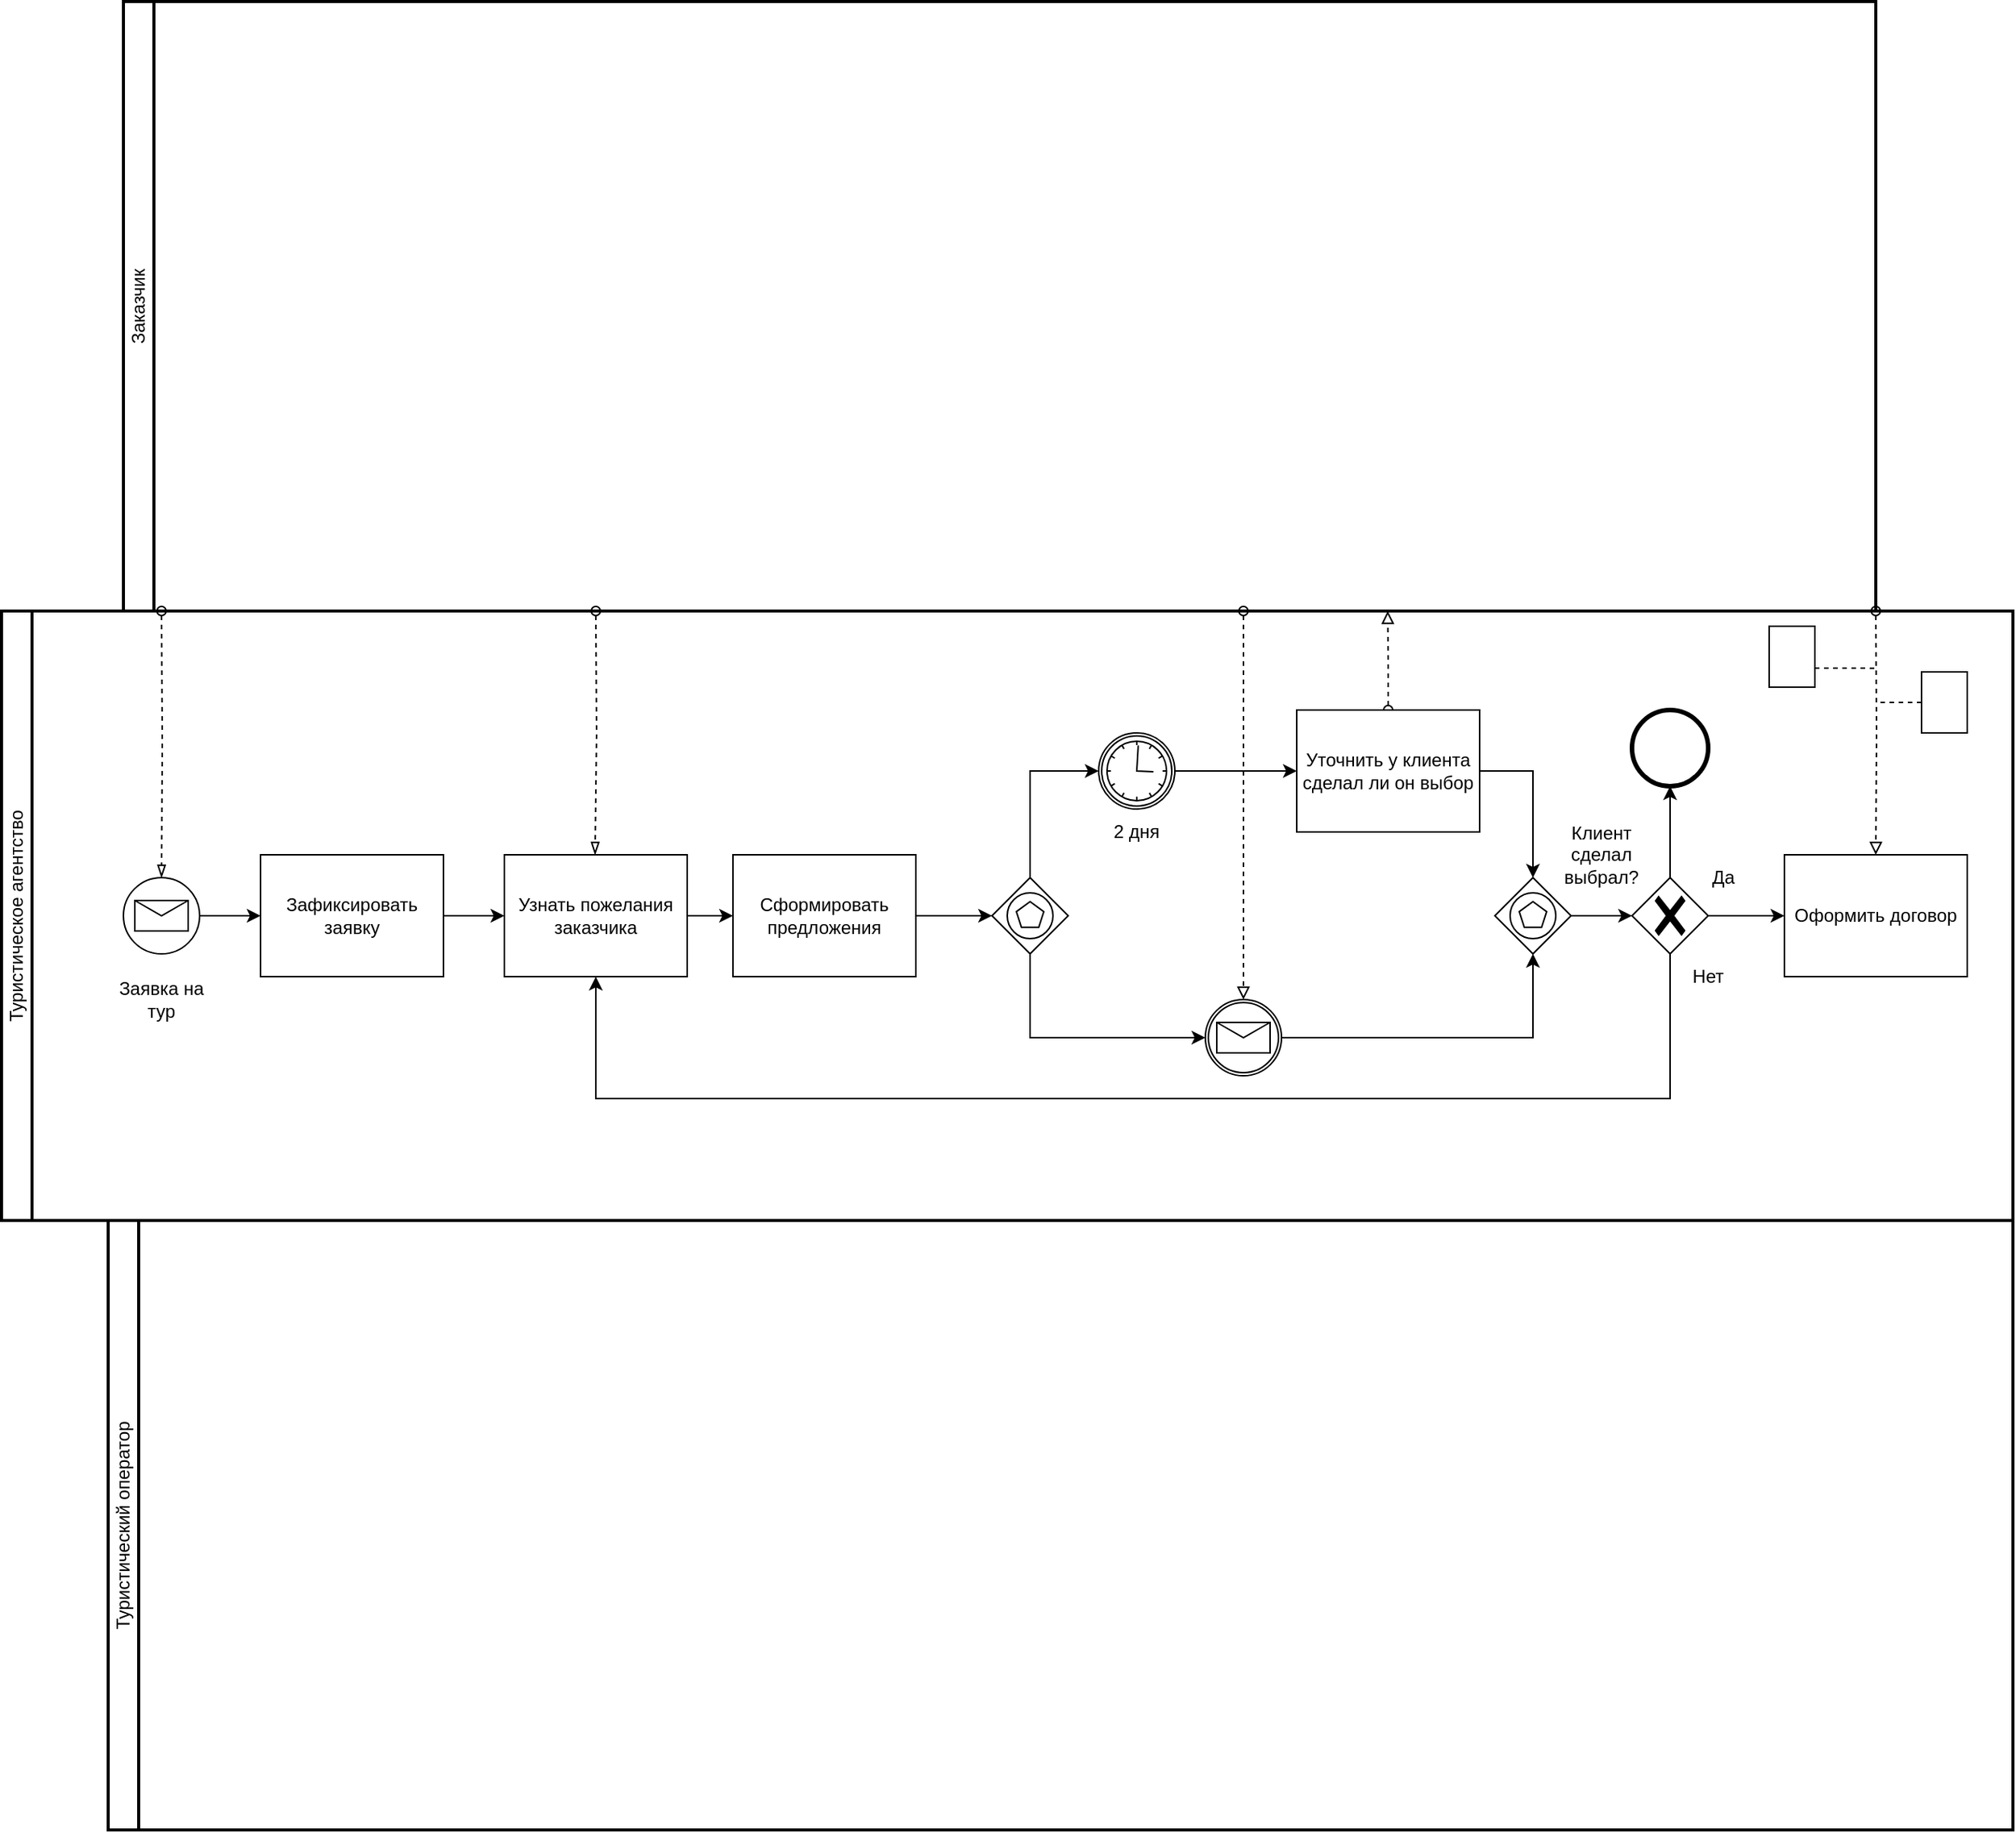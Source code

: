 <mxfile version="26.0.11">
  <diagram name="Страница — 1" id="82ZXLPhcrXQWVRTzGSwM">
    <mxGraphModel dx="1551" dy="390" grid="1" gridSize="10" guides="1" tooltips="1" connect="1" arrows="1" fold="1" page="1" pageScale="1" pageWidth="827" pageHeight="1169" math="0" shadow="0">
      <root>
        <mxCell id="0" />
        <mxCell id="1" parent="0" />
        <mxCell id="wJVDtzto6iilkjuluCDq-1" value="Заказчик" style="swimlane;html=1;startSize=20;fontStyle=0;collapsible=0;horizontal=0;swimlaneLine=1;swimlaneFillColor=#ffffff;strokeWidth=2;whiteSpace=wrap;" vertex="1" parent="1">
          <mxGeometry x="20" y="300" width="1150" height="400" as="geometry" />
        </mxCell>
        <mxCell id="wJVDtzto6iilkjuluCDq-2" value="Туристическое агентство" style="swimlane;html=1;startSize=20;fontStyle=0;collapsible=0;horizontal=0;swimlaneLine=1;swimlaneFillColor=#ffffff;strokeWidth=2;whiteSpace=wrap;" vertex="1" parent="1">
          <mxGeometry x="-60" y="700" width="1320" height="400" as="geometry" />
        </mxCell>
        <mxCell id="wJVDtzto6iilkjuluCDq-4" value="" style="points=[[0.145,0.145,0],[0.5,0,0],[0.855,0.145,0],[1,0.5,0],[0.855,0.855,0],[0.5,1,0],[0.145,0.855,0],[0,0.5,0]];shape=mxgraph.bpmn.event;html=1;verticalLabelPosition=bottom;labelBackgroundColor=#ffffff;verticalAlign=top;align=center;perimeter=ellipsePerimeter;outlineConnect=0;aspect=fixed;outline=standard;symbol=message;" vertex="1" parent="wJVDtzto6iilkjuluCDq-2">
          <mxGeometry x="80" y="175" width="50" height="50" as="geometry" />
        </mxCell>
        <mxCell id="wJVDtzto6iilkjuluCDq-5" value="Заявка на тур" style="text;strokeColor=none;align=center;fillColor=none;html=1;verticalAlign=middle;whiteSpace=wrap;rounded=0;" vertex="1" parent="wJVDtzto6iilkjuluCDq-2">
          <mxGeometry x="75" y="240" width="60" height="30" as="geometry" />
        </mxCell>
        <mxCell id="wJVDtzto6iilkjuluCDq-6" value="Зафиксировать заявку" style="points=[[0.25,0,0],[0.5,0,0],[0.75,0,0],[1,0.25,0],[1,0.5,0],[1,0.75,0],[0.75,1,0],[0.5,1,0],[0.25,1,0],[0,0.75,0],[0,0.5,0],[0,0.25,0]];shape=mxgraph.bpmn.task2;whiteSpace=wrap;rectStyle=rounded;size=10;html=1;container=1;expand=0;collapsible=0;taskMarker=manual;" vertex="1" parent="wJVDtzto6iilkjuluCDq-2">
          <mxGeometry x="170" y="160" width="120" height="80" as="geometry" />
        </mxCell>
        <mxCell id="wJVDtzto6iilkjuluCDq-7" style="edgeStyle=orthogonalEdgeStyle;rounded=0;orthogonalLoop=1;jettySize=auto;html=1;exitX=1;exitY=0.5;exitDx=0;exitDy=0;exitPerimeter=0;entryX=0;entryY=0.5;entryDx=0;entryDy=0;entryPerimeter=0;" edge="1" parent="wJVDtzto6iilkjuluCDq-2" source="wJVDtzto6iilkjuluCDq-4" target="wJVDtzto6iilkjuluCDq-6">
          <mxGeometry relative="1" as="geometry" />
        </mxCell>
        <mxCell id="wJVDtzto6iilkjuluCDq-8" value="Узнать пожелания заказчика" style="points=[[0.25,0,0],[0.5,0,0],[0.75,0,0],[1,0.25,0],[1,0.5,0],[1,0.75,0],[0.75,1,0],[0.5,1,0],[0.25,1,0],[0,0.75,0],[0,0.5,0],[0,0.25,0]];shape=mxgraph.bpmn.task2;whiteSpace=wrap;rectStyle=rounded;size=10;html=1;container=1;expand=0;collapsible=0;taskMarker=manual;" vertex="1" parent="wJVDtzto6iilkjuluCDq-2">
          <mxGeometry x="330" y="160" width="120" height="80" as="geometry" />
        </mxCell>
        <mxCell id="wJVDtzto6iilkjuluCDq-9" style="edgeStyle=orthogonalEdgeStyle;rounded=0;orthogonalLoop=1;jettySize=auto;html=1;exitX=1;exitY=0.5;exitDx=0;exitDy=0;exitPerimeter=0;entryX=0;entryY=0.5;entryDx=0;entryDy=0;entryPerimeter=0;" edge="1" parent="wJVDtzto6iilkjuluCDq-2" source="wJVDtzto6iilkjuluCDq-6" target="wJVDtzto6iilkjuluCDq-8">
          <mxGeometry relative="1" as="geometry" />
        </mxCell>
        <mxCell id="wJVDtzto6iilkjuluCDq-10" style="edgeStyle=orthogonalEdgeStyle;rounded=0;orthogonalLoop=1;jettySize=auto;html=1;entryX=0.5;entryY=0;entryDx=0;entryDy=0;entryPerimeter=0;dashed=1;startArrow=oval;startFill=0;endArrow=blockThin;endFill=0;" edge="1" parent="wJVDtzto6iilkjuluCDq-2" target="wJVDtzto6iilkjuluCDq-4">
          <mxGeometry relative="1" as="geometry">
            <mxPoint x="105" as="sourcePoint" />
          </mxGeometry>
        </mxCell>
        <mxCell id="wJVDtzto6iilkjuluCDq-11" style="edgeStyle=orthogonalEdgeStyle;rounded=0;orthogonalLoop=1;jettySize=auto;html=1;entryX=0.5;entryY=0;entryDx=0;entryDy=0;entryPerimeter=0;dashed=1;startArrow=oval;startFill=0;endArrow=blockThin;endFill=0;" edge="1" parent="wJVDtzto6iilkjuluCDq-2">
          <mxGeometry relative="1" as="geometry">
            <mxPoint x="390" as="sourcePoint" />
            <mxPoint x="389.5" y="160" as="targetPoint" />
          </mxGeometry>
        </mxCell>
        <mxCell id="wJVDtzto6iilkjuluCDq-12" value="Сформировать предложения" style="points=[[0.25,0,0],[0.5,0,0],[0.75,0,0],[1,0.25,0],[1,0.5,0],[1,0.75,0],[0.75,1,0],[0.5,1,0],[0.25,1,0],[0,0.75,0],[0,0.5,0],[0,0.25,0]];shape=mxgraph.bpmn.task2;whiteSpace=wrap;rectStyle=rounded;size=10;html=1;container=1;expand=0;collapsible=0;taskMarker=manual;" vertex="1" parent="wJVDtzto6iilkjuluCDq-2">
          <mxGeometry x="480" y="160" width="120" height="80" as="geometry" />
        </mxCell>
        <mxCell id="wJVDtzto6iilkjuluCDq-13" style="edgeStyle=orthogonalEdgeStyle;rounded=0;orthogonalLoop=1;jettySize=auto;html=1;exitX=1;exitY=0.5;exitDx=0;exitDy=0;exitPerimeter=0;entryX=0;entryY=0.5;entryDx=0;entryDy=0;entryPerimeter=0;" edge="1" parent="wJVDtzto6iilkjuluCDq-2" source="wJVDtzto6iilkjuluCDq-8" target="wJVDtzto6iilkjuluCDq-12">
          <mxGeometry relative="1" as="geometry" />
        </mxCell>
        <mxCell id="wJVDtzto6iilkjuluCDq-27" style="edgeStyle=orthogonalEdgeStyle;rounded=0;orthogonalLoop=1;jettySize=auto;html=1;exitX=1;exitY=0.5;exitDx=0;exitDy=0;exitPerimeter=0;entryX=0.5;entryY=0;entryDx=0;entryDy=0;entryPerimeter=0;" edge="1" parent="wJVDtzto6iilkjuluCDq-2" source="wJVDtzto6iilkjuluCDq-15" target="wJVDtzto6iilkjuluCDq-26">
          <mxGeometry relative="1" as="geometry">
            <mxPoint x="1010" y="160" as="targetPoint" />
          </mxGeometry>
        </mxCell>
        <mxCell id="wJVDtzto6iilkjuluCDq-34" style="edgeStyle=orthogonalEdgeStyle;rounded=0;orthogonalLoop=1;jettySize=auto;html=1;exitX=0.5;exitY=0;exitDx=0;exitDy=0;exitPerimeter=0;dashed=1;startArrow=oval;startFill=0;endArrow=block;endFill=0;" edge="1" parent="wJVDtzto6iilkjuluCDq-2" source="wJVDtzto6iilkjuluCDq-15">
          <mxGeometry relative="1" as="geometry">
            <mxPoint x="909.69" as="targetPoint" />
          </mxGeometry>
        </mxCell>
        <mxCell id="wJVDtzto6iilkjuluCDq-15" value="Уточнить у клиента сделал ли он выбор" style="points=[[0.25,0,0],[0.5,0,0],[0.75,0,0],[1,0.25,0],[1,0.5,0],[1,0.75,0],[0.75,1,0],[0.5,1,0],[0.25,1,0],[0,0.75,0],[0,0.5,0],[0,0.25,0]];shape=mxgraph.bpmn.task2;whiteSpace=wrap;rectStyle=rounded;size=10;html=1;container=1;expand=0;collapsible=0;taskMarker=manual;" vertex="1" parent="wJVDtzto6iilkjuluCDq-2">
          <mxGeometry x="850" y="65" width="120" height="80" as="geometry" />
        </mxCell>
        <mxCell id="wJVDtzto6iilkjuluCDq-14" value="" style="points=[[0.145,0.145,0],[0.5,0,0],[0.855,0.145,0],[1,0.5,0],[0.855,0.855,0],[0.5,1,0],[0.145,0.855,0],[0,0.5,0]];shape=mxgraph.bpmn.event;html=1;verticalLabelPosition=bottom;labelBackgroundColor=#ffffff;verticalAlign=top;align=center;perimeter=ellipsePerimeter;outlineConnect=0;aspect=fixed;outline=catching;symbol=timer;" vertex="1" parent="wJVDtzto6iilkjuluCDq-2">
          <mxGeometry x="720" y="80" width="50" height="50" as="geometry" />
        </mxCell>
        <mxCell id="wJVDtzto6iilkjuluCDq-18" value="" style="points=[[0.25,0.25,0],[0.5,0,0],[0.75,0.25,0],[1,0.5,0],[0.75,0.75,0],[0.5,1,0],[0.25,0.75,0],[0,0.5,0]];shape=mxgraph.bpmn.gateway2;html=1;verticalLabelPosition=bottom;labelBackgroundColor=#ffffff;verticalAlign=top;align=center;perimeter=rhombusPerimeter;outlineConnect=0;outline=standard;symbol=multiple;" vertex="1" parent="wJVDtzto6iilkjuluCDq-2">
          <mxGeometry x="650" y="175" width="50" height="50" as="geometry" />
        </mxCell>
        <mxCell id="wJVDtzto6iilkjuluCDq-19" style="edgeStyle=orthogonalEdgeStyle;rounded=0;orthogonalLoop=1;jettySize=auto;html=1;exitX=1;exitY=0.5;exitDx=0;exitDy=0;exitPerimeter=0;entryX=0;entryY=0.5;entryDx=0;entryDy=0;entryPerimeter=0;" edge="1" parent="wJVDtzto6iilkjuluCDq-2" source="wJVDtzto6iilkjuluCDq-12" target="wJVDtzto6iilkjuluCDq-18">
          <mxGeometry relative="1" as="geometry" />
        </mxCell>
        <mxCell id="wJVDtzto6iilkjuluCDq-20" style="edgeStyle=orthogonalEdgeStyle;rounded=0;orthogonalLoop=1;jettySize=auto;html=1;exitX=0.5;exitY=0;exitDx=0;exitDy=0;exitPerimeter=0;entryX=0;entryY=0.5;entryDx=0;entryDy=0;entryPerimeter=0;" edge="1" parent="wJVDtzto6iilkjuluCDq-2" source="wJVDtzto6iilkjuluCDq-18" target="wJVDtzto6iilkjuluCDq-14">
          <mxGeometry relative="1" as="geometry" />
        </mxCell>
        <mxCell id="wJVDtzto6iilkjuluCDq-21" style="edgeStyle=orthogonalEdgeStyle;rounded=0;orthogonalLoop=1;jettySize=auto;html=1;exitX=1;exitY=0.5;exitDx=0;exitDy=0;exitPerimeter=0;entryX=0;entryY=0.5;entryDx=0;entryDy=0;entryPerimeter=0;" edge="1" parent="wJVDtzto6iilkjuluCDq-2" source="wJVDtzto6iilkjuluCDq-14" target="wJVDtzto6iilkjuluCDq-15">
          <mxGeometry relative="1" as="geometry" />
        </mxCell>
        <mxCell id="wJVDtzto6iilkjuluCDq-23" style="edgeStyle=orthogonalEdgeStyle;rounded=0;orthogonalLoop=1;jettySize=auto;html=1;exitX=0.5;exitY=1;exitDx=0;exitDy=0;exitPerimeter=0;entryX=0;entryY=0.5;entryDx=0;entryDy=0;entryPerimeter=0;" edge="1" parent="wJVDtzto6iilkjuluCDq-2" source="wJVDtzto6iilkjuluCDq-18" target="wJVDtzto6iilkjuluCDq-24">
          <mxGeometry relative="1" as="geometry">
            <mxPoint x="740" y="260" as="targetPoint" />
          </mxGeometry>
        </mxCell>
        <mxCell id="wJVDtzto6iilkjuluCDq-25" style="edgeStyle=orthogonalEdgeStyle;rounded=0;orthogonalLoop=1;jettySize=auto;html=1;exitX=1;exitY=0.5;exitDx=0;exitDy=0;exitPerimeter=0;entryX=0.5;entryY=1;entryDx=0;entryDy=0;entryPerimeter=0;" edge="1" parent="wJVDtzto6iilkjuluCDq-2" source="wJVDtzto6iilkjuluCDq-24" target="wJVDtzto6iilkjuluCDq-26">
          <mxGeometry relative="1" as="geometry">
            <mxPoint x="990" y="280" as="targetPoint" />
          </mxGeometry>
        </mxCell>
        <mxCell id="wJVDtzto6iilkjuluCDq-33" style="edgeStyle=orthogonalEdgeStyle;rounded=0;orthogonalLoop=1;jettySize=auto;html=1;entryX=0.5;entryY=0;entryDx=0;entryDy=0;entryPerimeter=0;dashed=1;startArrow=oval;startFill=0;endArrow=block;endFill=0;" edge="1" parent="wJVDtzto6iilkjuluCDq-2" target="wJVDtzto6iilkjuluCDq-24">
          <mxGeometry relative="1" as="geometry">
            <mxPoint x="800" y="60" as="targetPoint" />
            <mxPoint x="815" as="sourcePoint" />
            <Array as="points">
              <mxPoint x="815" y="20" />
              <mxPoint x="815" y="20" />
            </Array>
          </mxGeometry>
        </mxCell>
        <mxCell id="wJVDtzto6iilkjuluCDq-24" value="" style="points=[[0.145,0.145,0],[0.5,0,0],[0.855,0.145,0],[1,0.5,0],[0.855,0.855,0],[0.5,1,0],[0.145,0.855,0],[0,0.5,0]];shape=mxgraph.bpmn.event;html=1;verticalLabelPosition=bottom;labelBackgroundColor=#ffffff;verticalAlign=top;align=center;perimeter=ellipsePerimeter;outlineConnect=0;aspect=fixed;outline=catching;symbol=message;" vertex="1" parent="wJVDtzto6iilkjuluCDq-2">
          <mxGeometry x="790" y="255" width="50" height="50" as="geometry" />
        </mxCell>
        <mxCell id="wJVDtzto6iilkjuluCDq-31" style="edgeStyle=orthogonalEdgeStyle;rounded=0;orthogonalLoop=1;jettySize=auto;html=1;exitX=1;exitY=0.5;exitDx=0;exitDy=0;exitPerimeter=0;" edge="1" parent="wJVDtzto6iilkjuluCDq-2" source="wJVDtzto6iilkjuluCDq-26" target="wJVDtzto6iilkjuluCDq-30">
          <mxGeometry relative="1" as="geometry" />
        </mxCell>
        <mxCell id="wJVDtzto6iilkjuluCDq-26" value="" style="points=[[0.25,0.25,0],[0.5,0,0],[0.75,0.25,0],[1,0.5,0],[0.75,0.75,0],[0.5,1,0],[0.25,0.75,0],[0,0.5,0]];shape=mxgraph.bpmn.gateway2;html=1;verticalLabelPosition=bottom;labelBackgroundColor=#ffffff;verticalAlign=top;align=center;perimeter=rhombusPerimeter;outlineConnect=0;outline=standard;symbol=multiple;" vertex="1" parent="wJVDtzto6iilkjuluCDq-2">
          <mxGeometry x="980" y="175" width="50" height="50" as="geometry" />
        </mxCell>
        <mxCell id="wJVDtzto6iilkjuluCDq-30" value="" style="points=[[0.25,0.25,0],[0.5,0,0],[0.75,0.25,0],[1,0.5,0],[0.75,0.75,0],[0.5,1,0],[0.25,0.75,0],[0,0.5,0]];shape=mxgraph.bpmn.gateway2;html=1;verticalLabelPosition=bottom;labelBackgroundColor=#ffffff;verticalAlign=top;align=center;perimeter=rhombusPerimeter;outlineConnect=0;outline=none;symbol=none;gwType=exclusive;" vertex="1" parent="wJVDtzto6iilkjuluCDq-2">
          <mxGeometry x="1070" y="175" width="50" height="50" as="geometry" />
        </mxCell>
        <mxCell id="wJVDtzto6iilkjuluCDq-28" value="2 дня" style="text;strokeColor=none;align=center;fillColor=none;html=1;verticalAlign=middle;whiteSpace=wrap;rounded=0;" vertex="1" parent="wJVDtzto6iilkjuluCDq-2">
          <mxGeometry x="715" y="130" width="60" height="30" as="geometry" />
        </mxCell>
        <mxCell id="wJVDtzto6iilkjuluCDq-35" value="Клиент сделал выбрал?" style="text;strokeColor=none;align=center;fillColor=none;html=1;verticalAlign=middle;whiteSpace=wrap;rounded=0;" vertex="1" parent="wJVDtzto6iilkjuluCDq-2">
          <mxGeometry x="1020" y="145" width="60" height="30" as="geometry" />
        </mxCell>
        <mxCell id="wJVDtzto6iilkjuluCDq-36" style="edgeStyle=orthogonalEdgeStyle;rounded=0;orthogonalLoop=1;jettySize=auto;html=1;exitX=0.5;exitY=1;exitDx=0;exitDy=0;exitPerimeter=0;entryX=0.5;entryY=1;entryDx=0;entryDy=0;entryPerimeter=0;" edge="1" parent="wJVDtzto6iilkjuluCDq-2" source="wJVDtzto6iilkjuluCDq-30" target="wJVDtzto6iilkjuluCDq-8">
          <mxGeometry relative="1" as="geometry">
            <Array as="points">
              <mxPoint x="1095" y="320" />
              <mxPoint x="390" y="320" />
            </Array>
          </mxGeometry>
        </mxCell>
        <mxCell id="wJVDtzto6iilkjuluCDq-37" value="Нет" style="text;strokeColor=none;align=center;fillColor=none;html=1;verticalAlign=middle;whiteSpace=wrap;rounded=0;" vertex="1" parent="wJVDtzto6iilkjuluCDq-2">
          <mxGeometry x="1090" y="225" width="60" height="30" as="geometry" />
        </mxCell>
        <mxCell id="wJVDtzto6iilkjuluCDq-38" value="Да" style="text;strokeColor=none;align=center;fillColor=none;html=1;verticalAlign=middle;whiteSpace=wrap;rounded=0;" vertex="1" parent="wJVDtzto6iilkjuluCDq-2">
          <mxGeometry x="1100" y="160" width="60" height="30" as="geometry" />
        </mxCell>
        <mxCell id="wJVDtzto6iilkjuluCDq-39" value="" style="points=[[0.145,0.145,0],[0.5,0,0],[0.855,0.145,0],[1,0.5,0],[0.855,0.855,0],[0.5,1,0],[0.145,0.855,0],[0,0.5,0]];shape=mxgraph.bpmn.event;html=1;verticalLabelPosition=bottom;labelBackgroundColor=#ffffff;verticalAlign=top;align=center;perimeter=ellipsePerimeter;outlineConnect=0;aspect=fixed;outline=end;symbol=terminate2;" vertex="1" parent="wJVDtzto6iilkjuluCDq-2">
          <mxGeometry x="1070" y="65" width="50" height="50" as="geometry" />
        </mxCell>
        <mxCell id="wJVDtzto6iilkjuluCDq-40" style="edgeStyle=orthogonalEdgeStyle;rounded=0;orthogonalLoop=1;jettySize=auto;html=1;exitX=0.5;exitY=0;exitDx=0;exitDy=0;exitPerimeter=0;entryX=0.5;entryY=1;entryDx=0;entryDy=0;entryPerimeter=0;" edge="1" parent="wJVDtzto6iilkjuluCDq-2" source="wJVDtzto6iilkjuluCDq-30" target="wJVDtzto6iilkjuluCDq-39">
          <mxGeometry relative="1" as="geometry" />
        </mxCell>
        <mxCell id="wJVDtzto6iilkjuluCDq-43" style="edgeStyle=orthogonalEdgeStyle;rounded=0;orthogonalLoop=1;jettySize=auto;html=1;entryX=0.5;entryY=0;entryDx=0;entryDy=0;entryPerimeter=0;dashed=1;startArrow=oval;startFill=0;endArrow=block;endFill=0;" edge="1" parent="wJVDtzto6iilkjuluCDq-2" target="wJVDtzto6iilkjuluCDq-41">
          <mxGeometry relative="1" as="geometry">
            <mxPoint x="1229.69" y="70" as="targetPoint" />
            <mxPoint x="1230" as="sourcePoint" />
          </mxGeometry>
        </mxCell>
        <mxCell id="wJVDtzto6iilkjuluCDq-41" value="Оформить договор" style="points=[[0.25,0,0],[0.5,0,0],[0.75,0,0],[1,0.25,0],[1,0.5,0],[1,0.75,0],[0.75,1,0],[0.5,1,0],[0.25,1,0],[0,0.75,0],[0,0.5,0],[0,0.25,0]];shape=mxgraph.bpmn.task2;whiteSpace=wrap;rectStyle=rounded;size=10;html=1;container=1;expand=0;collapsible=0;taskMarker=manual;" vertex="1" parent="wJVDtzto6iilkjuluCDq-2">
          <mxGeometry x="1170" y="160" width="120" height="80" as="geometry" />
        </mxCell>
        <mxCell id="wJVDtzto6iilkjuluCDq-42" style="edgeStyle=orthogonalEdgeStyle;rounded=0;orthogonalLoop=1;jettySize=auto;html=1;exitX=1;exitY=0.5;exitDx=0;exitDy=0;exitPerimeter=0;entryX=0;entryY=0.5;entryDx=0;entryDy=0;entryPerimeter=0;" edge="1" parent="wJVDtzto6iilkjuluCDq-2" source="wJVDtzto6iilkjuluCDq-30" target="wJVDtzto6iilkjuluCDq-41">
          <mxGeometry relative="1" as="geometry" />
        </mxCell>
        <mxCell id="wJVDtzto6iilkjuluCDq-45" style="edgeStyle=orthogonalEdgeStyle;rounded=0;orthogonalLoop=1;jettySize=auto;html=1;exitX=0;exitY=0.5;exitDx=0;exitDy=0;exitPerimeter=0;endArrow=none;startFill=0;dashed=1;" edge="1" parent="wJVDtzto6iilkjuluCDq-2" source="wJVDtzto6iilkjuluCDq-44">
          <mxGeometry relative="1" as="geometry">
            <mxPoint x="1230" y="60.345" as="targetPoint" />
          </mxGeometry>
        </mxCell>
        <mxCell id="wJVDtzto6iilkjuluCDq-44" value="" style="shape=mxgraph.bpmn.data2;labelPosition=center;verticalLabelPosition=bottom;align=center;verticalAlign=top;size=15;html=1;" vertex="1" parent="wJVDtzto6iilkjuluCDq-2">
          <mxGeometry x="1260" y="40" width="30" height="40" as="geometry" />
        </mxCell>
        <mxCell id="wJVDtzto6iilkjuluCDq-47" style="edgeStyle=orthogonalEdgeStyle;rounded=0;orthogonalLoop=1;jettySize=auto;html=1;exitX=0;exitY=0;exitDx=30;exitDy=27.5;exitPerimeter=0;endArrow=none;startFill=0;dashed=1;" edge="1" parent="wJVDtzto6iilkjuluCDq-2" source="wJVDtzto6iilkjuluCDq-46">
          <mxGeometry relative="1" as="geometry">
            <mxPoint x="1230" y="37.586" as="targetPoint" />
          </mxGeometry>
        </mxCell>
        <mxCell id="wJVDtzto6iilkjuluCDq-46" value="" style="shape=mxgraph.bpmn.data2;labelPosition=center;verticalLabelPosition=bottom;align=center;verticalAlign=top;size=15;html=1;" vertex="1" parent="wJVDtzto6iilkjuluCDq-2">
          <mxGeometry x="1160" y="10" width="30" height="40" as="geometry" />
        </mxCell>
        <mxCell id="wJVDtzto6iilkjuluCDq-3" value="Туристический оператор" style="swimlane;html=1;startSize=20;fontStyle=0;collapsible=0;horizontal=0;swimlaneLine=1;swimlaneFillColor=#ffffff;strokeWidth=2;whiteSpace=wrap;" vertex="1" parent="1">
          <mxGeometry x="10" y="1100" width="1250" height="400" as="geometry" />
        </mxCell>
      </root>
    </mxGraphModel>
  </diagram>
</mxfile>
